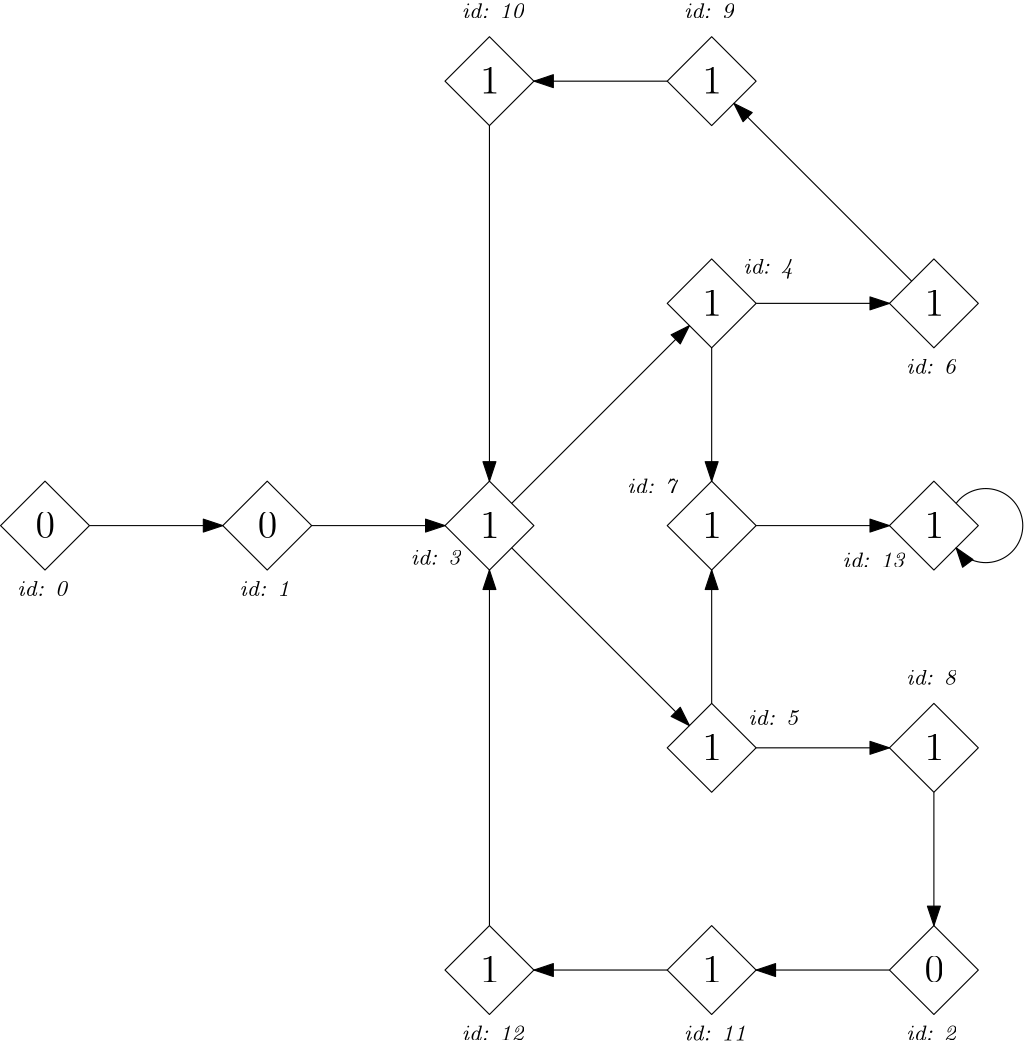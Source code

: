 <?xml version="1.0"?>
<!DOCTYPE ipe SYSTEM "ipe.dtd">
<ipe version="70206" creator="Ipe 7.2.6">
<info created="D:20170331152129" modified="D:20170331153701"/>
<ipestyle name="basic">
<symbol name="arrow/arc(spx)">
<path stroke="sym-stroke" fill="sym-stroke" pen="sym-pen">
0 0 m
-1 0.333 l
-1 -0.333 l
h
</path>
</symbol>
<symbol name="arrow/farc(spx)">
<path stroke="sym-stroke" fill="white" pen="sym-pen">
0 0 m
-1 0.333 l
-1 -0.333 l
h
</path>
</symbol>
<symbol name="arrow/ptarc(spx)">
<path stroke="sym-stroke" fill="sym-stroke" pen="sym-pen">
0 0 m
-1 0.333 l
-0.8 0 l
-1 -0.333 l
h
</path>
</symbol>
<symbol name="arrow/fptarc(spx)">
<path stroke="sym-stroke" fill="white" pen="sym-pen">
0 0 m
-1 0.333 l
-0.8 0 l
-1 -0.333 l
h
</path>
</symbol>
<symbol name="mark/circle(sx)" transformations="translations">
<path fill="sym-stroke">
0.6 0 0 0.6 0 0 e
0.4 0 0 0.4 0 0 e
</path>
</symbol>
<symbol name="mark/disk(sx)" transformations="translations">
<path fill="sym-stroke">
0.6 0 0 0.6 0 0 e
</path>
</symbol>
<symbol name="mark/fdisk(sfx)" transformations="translations">
<group>
<path fill="sym-fill">
0.5 0 0 0.5 0 0 e
</path>
<path fill="sym-stroke" fillrule="eofill">
0.6 0 0 0.6 0 0 e
0.4 0 0 0.4 0 0 e
</path>
</group>
</symbol>
<symbol name="mark/box(sx)" transformations="translations">
<path fill="sym-stroke" fillrule="eofill">
-0.6 -0.6 m
0.6 -0.6 l
0.6 0.6 l
-0.6 0.6 l
h
-0.4 -0.4 m
0.4 -0.4 l
0.4 0.4 l
-0.4 0.4 l
h
</path>
</symbol>
<symbol name="mark/square(sx)" transformations="translations">
<path fill="sym-stroke">
-0.6 -0.6 m
0.6 -0.6 l
0.6 0.6 l
-0.6 0.6 l
h
</path>
</symbol>
<symbol name="mark/fsquare(sfx)" transformations="translations">
<group>
<path fill="sym-fill">
-0.5 -0.5 m
0.5 -0.5 l
0.5 0.5 l
-0.5 0.5 l
h
</path>
<path fill="sym-stroke" fillrule="eofill">
-0.6 -0.6 m
0.6 -0.6 l
0.6 0.6 l
-0.6 0.6 l
h
-0.4 -0.4 m
0.4 -0.4 l
0.4 0.4 l
-0.4 0.4 l
h
</path>
</group>
</symbol>
<symbol name="mark/cross(sx)" transformations="translations">
<group>
<path fill="sym-stroke">
-0.43 -0.57 m
0.57 0.43 l
0.43 0.57 l
-0.57 -0.43 l
h
</path>
<path fill="sym-stroke">
-0.43 0.57 m
0.57 -0.43 l
0.43 -0.57 l
-0.57 0.43 l
h
</path>
</group>
</symbol>
<symbol name="arrow/fnormal(spx)">
<path stroke="sym-stroke" fill="white" pen="sym-pen">
0 0 m
-1 0.333 l
-1 -0.333 l
h
</path>
</symbol>
<symbol name="arrow/pointed(spx)">
<path stroke="sym-stroke" fill="sym-stroke" pen="sym-pen">
0 0 m
-1 0.333 l
-0.8 0 l
-1 -0.333 l
h
</path>
</symbol>
<symbol name="arrow/fpointed(spx)">
<path stroke="sym-stroke" fill="white" pen="sym-pen">
0 0 m
-1 0.333 l
-0.8 0 l
-1 -0.333 l
h
</path>
</symbol>
<symbol name="arrow/linear(spx)">
<path stroke="sym-stroke" pen="sym-pen">
-1 0.333 m
0 0 l
-1 -0.333 l
</path>
</symbol>
<symbol name="arrow/fdouble(spx)">
<path stroke="sym-stroke" fill="white" pen="sym-pen">
0 0 m
-1 0.333 l
-1 -0.333 l
h
-1 0 m
-2 0.333 l
-2 -0.333 l
h
</path>
</symbol>
<symbol name="arrow/double(spx)">
<path stroke="sym-stroke" fill="sym-stroke" pen="sym-pen">
0 0 m
-1 0.333 l
-1 -0.333 l
h
-1 0 m
-2 0.333 l
-2 -0.333 l
h
</path>
</symbol>
<pen name="heavier" value="0.8"/>
<pen name="fat" value="1.2"/>
<pen name="ultrafat" value="2"/>
<symbolsize name="large" value="5"/>
<symbolsize name="small" value="2"/>
<symbolsize name="tiny" value="1.1"/>
<arrowsize name="large" value="10"/>
<arrowsize name="small" value="5"/>
<arrowsize name="tiny" value="3"/>
<color name="red" value="1 0 0"/>
<color name="green" value="0 1 0"/>
<color name="blue" value="0 0 1"/>
<color name="yellow" value="1 1 0"/>
<color name="orange" value="1 0.647 0"/>
<color name="gold" value="1 0.843 0"/>
<color name="purple" value="0.627 0.125 0.941"/>
<color name="gray" value="0.745"/>
<color name="brown" value="0.647 0.165 0.165"/>
<color name="navy" value="0 0 0.502"/>
<color name="pink" value="1 0.753 0.796"/>
<color name="seagreen" value="0.18 0.545 0.341"/>
<color name="turquoise" value="0.251 0.878 0.816"/>
<color name="violet" value="0.933 0.51 0.933"/>
<color name="darkblue" value="0 0 0.545"/>
<color name="darkcyan" value="0 0.545 0.545"/>
<color name="darkgray" value="0.663"/>
<color name="darkgreen" value="0 0.392 0"/>
<color name="darkmagenta" value="0.545 0 0.545"/>
<color name="darkorange" value="1 0.549 0"/>
<color name="darkred" value="0.545 0 0"/>
<color name="lightblue" value="0.678 0.847 0.902"/>
<color name="lightcyan" value="0.878 1 1"/>
<color name="lightgray" value="0.827"/>
<color name="lightgreen" value="0.565 0.933 0.565"/>
<color name="lightyellow" value="1 1 0.878"/>
<dashstyle name="dashed" value="[4] 0"/>
<dashstyle name="dotted" value="[1 3] 0"/>
<dashstyle name="dash dotted" value="[4 2 1 2] 0"/>
<dashstyle name="dash dot dotted" value="[4 2 1 2 1 2] 0"/>
<textsize name="large" value="\large"/>
<textsize name="small" value="\small"/>
<textsize name="tiny" value="\tiny"/>
<textsize name="Large" value="\Large"/>
<textsize name="LARGE" value="\LARGE"/>
<textsize name="huge" value="\huge"/>
<textsize name="Huge" value="\Huge"/>
<textsize name="footnote" value="\footnotesize"/>
<textstyle name="center" begin="\begin{center}" end="\end{center}"/>
<textstyle name="itemize" begin="\begin{itemize}" end="\end{itemize}"/>
<textstyle name="item" begin="\begin{itemize}\item{}" end="\end{itemize}"/>
<gridsize name="4 pts" value="4"/>
<gridsize name="8 pts (~3 mm)" value="8"/>
<gridsize name="16 pts (~6 mm)" value="16"/>
<gridsize name="32 pts (~12 mm)" value="32"/>
<gridsize name="10 pts (~3.5 mm)" value="10"/>
<gridsize name="20 pts (~7 mm)" value="20"/>
<gridsize name="14 pts (~5 mm)" value="14"/>
<gridsize name="28 pts (~10 mm)" value="28"/>
<gridsize name="56 pts (~20 mm)" value="56"/>
<anglesize name="90 deg" value="90"/>
<anglesize name="60 deg" value="60"/>
<anglesize name="45 deg" value="45"/>
<anglesize name="30 deg" value="30"/>
<anglesize name="22.5 deg" value="22.5"/>
<opacity name="10%" value="0.1"/>
<opacity name="30%" value="0.3"/>
<opacity name="50%" value="0.5"/>
<opacity name="75%" value="0.75"/>
<tiling name="falling" angle="-60" step="4" width="1"/>
<tiling name="rising" angle="30" step="4" width="1"/>
</ipestyle>
<page>
<layer name="alpha"/>
<view layers="alpha" active="alpha"/>
<path layer="alpha" matrix="1 0 0 1 -112 -272" stroke="black">
208 768 m
192 752 l
208 736 l
224 752 l
h
</path>
<text matrix="1 0 0 1 18.897 -276.303" transformations="translations" pos="73.7103 751.821" stroke="black" type="label" width="7.024" height="9.245" depth="0" valign="baseline" size="Large" style="math">0</text>
<text matrix="1 0 0 1 22.017 -329.319" transformations="translations" pos="64 784" stroke="black" type="label" width="17.927" height="5.535" depth="0" valign="baseline" size="footnote">\it id: 0</text>
<path matrix="1 0 0 1 -32 -272" stroke="black">
208 768 m
192 752 l
208 736 l
224 752 l
h
</path>
<text matrix="1 0 0 1 98.897 -276.303" transformations="translations" pos="73.7103 751.821" stroke="black" type="label" width="7.024" height="9.245" depth="0" valign="baseline" size="Large" style="math">0</text>
<text matrix="1 0 0 1 102.017 -329.319" transformations="translations" pos="64 784" stroke="black" type="label" width="17.927" height="5.535" depth="0" valign="baseline" size="footnote">\it id: 1</text>
<path matrix="1 0 0 1 48 -272" stroke="black">
208 768 m
192 752 l
208 736 l
224 752 l
h
</path>
<text matrix="1 0 0 1 178.897 -276.303" transformations="translations" pos="73.7103 751.821" stroke="black" type="label" width="7.024" height="9.245" depth="0" valign="baseline" size="Large" style="math">1</text>
<text matrix="1 0 0 1 163.65 -318.053" transformations="translations" pos="64 784" stroke="black" type="label" width="17.927" height="5.535" depth="0" valign="baseline" size="footnote">\it id: 3</text>
<path stroke="black" arrow="normal/normal">
112 480 m
160 480 l
</path>
<path stroke="black" arrow="normal/normal">
192 480 m
240 480 l
</path>
<path matrix="1 0 0 1 128 -192" stroke="black">
208 768 m
192 752 l
208 736 l
224 752 l
h
</path>
<text matrix="1 0 0 1 258.897 -196.303" transformations="translations" pos="73.7103 751.821" stroke="black" type="label" width="7.024" height="9.245" depth="0" valign="baseline" size="Large" style="math">1</text>
<text matrix="1 0 0 1 283.355 -213.349" transformations="translations" pos="64 784" stroke="black" type="label" width="17.927" height="5.535" depth="1.55" valign="baseline" size="footnote">\it id: 4</text>
<path matrix="1 0 0 1 128 -352" stroke="black">
208 768 m
192 752 l
208 736 l
224 752 l
h
</path>
<text matrix="1 0 0 1 258.897 -356.303" transformations="translations" pos="73.7103 751.821" stroke="black" type="label" width="7.024" height="9.245" depth="0" valign="baseline" size="Large" style="math">1</text>
<text matrix="1 0 0 1 285.184 -375.788" transformations="translations" pos="64 784" stroke="black" type="label" width="17.927" height="5.535" depth="0" valign="baseline" size="footnote">\it id: 5</text>
<path stroke="black" arrow="normal/normal">
264 488 m
328 552 l
</path>
<path stroke="black" arrow="normal/normal">
264 472 m
328 408 l
</path>
<path matrix="1 0 0 1 128 -272" stroke="black">
208 768 m
192 752 l
208 736 l
224 752 l
h
</path>
<text matrix="1 0 0 1 258.897 -276.303" transformations="translations" pos="73.7103 751.821" stroke="black" type="label" width="7.024" height="9.245" depth="0" valign="baseline" size="Large" style="math">1</text>
<text matrix="1 0 0 1 241.6 -292.442" transformations="translations" pos="64 784" stroke="black" type="label" width="17.927" height="5.535" depth="1.55" valign="baseline" size="footnote">\it id: 7</text>
<path stroke="black" arrow="normal/normal">
336 544 m
336 496 l
</path>
<path stroke="black" arrow="normal/normal">
336 416 m
336 464 l
</path>
<path matrix="1 0 0 1 208 -192" stroke="black">
208 768 m
192 752 l
208 736 l
224 752 l
h
</path>
<text matrix="1 0 0 1 338.897 -196.303" transformations="translations" pos="73.7103 751.821" stroke="black" type="label" width="7.024" height="9.245" depth="0" valign="baseline" size="Large" style="math">1</text>
<text matrix="1 0 0 1 342.017 -249.319" transformations="translations" pos="64 784" stroke="black" type="label" width="17.927" height="5.535" depth="0" valign="baseline" size="footnote">\it id: 6</text>
<path matrix="1 0 0 1 208 -352" stroke="black">
208 768 m
192 752 l
208 736 l
224 752 l
h
</path>
<text matrix="1 0 0 1 338.897 -356.303" transformations="translations" pos="73.7103 751.821" stroke="black" type="label" width="7.024" height="9.245" depth="0" valign="baseline" size="Large" style="math">1</text>
<text matrix="1 0 0 1 342.017 -361.319" transformations="translations" pos="64 784" stroke="black" type="label" width="17.927" height="5.535" depth="0" valign="baseline" size="footnote">\it id: 8</text>
<path stroke="black" arrow="normal/normal">
352 560 m
400 560 l
</path>
<path stroke="black" arrow="normal/normal">
352 400 m
400 400 l
</path>
<path matrix="1 0 0 1 208 -272" stroke="black">
208 768 m
192 752 l
208 736 l
224 752 l
h
</path>
<text matrix="1 0 0 1 338.897 -276.303" transformations="translations" pos="73.7103 751.821" stroke="black" type="label" width="7.024" height="9.245" depth="0" valign="baseline" size="Large" style="math">1</text>
<text matrix="1 0 0 1 319.137 -319.062" transformations="translations" pos="64 784" stroke="black" type="label" width="22.3" height="5.535" depth="0" valign="baseline" size="footnote">\it id: 13</text>
<path stroke="black" arrow="normal/normal">
352 480 m
400 480 l
</path>
<path stroke="black" arrow="normal/normal">
424 488 m
13.3333 0 0 -13.3333 434.667 480 424 472 a
</path>
<path matrix="1 0 0 1 128 -112" stroke="black">
208 768 m
192 752 l
208 736 l
224 752 l
h
</path>
<text matrix="1 0 0 1 258.897 -116.303" transformations="translations" pos="73.7103 751.821" stroke="black" type="label" width="7.024" height="9.245" depth="0" valign="baseline" size="Large" style="math">1</text>
<text matrix="1 0 0 1 262.017 -121.319" transformations="translations" pos="64 784" stroke="black" type="label" width="17.927" height="5.535" depth="0" valign="baseline" size="footnote">\it id: 9</text>
<path matrix="1 0 0 1 208 -432" stroke="black">
208 768 m
192 752 l
208 736 l
224 752 l
h
</path>
<text matrix="1 0 0 1 338.897 -436.303" transformations="translations" pos="73.7103 751.821" stroke="black" type="label" width="7.024" height="9.245" depth="0" valign="baseline" size="Large" style="math">0</text>
<text matrix="1 0 0 1 342.017 -489.319" transformations="translations" pos="64 784" stroke="black" type="label" width="17.927" height="5.535" depth="0" valign="baseline" size="footnote">\it id: 2</text>
<path matrix="1 0 0 1 128 -432" stroke="black">
208 768 m
192 752 l
208 736 l
224 752 l
h
</path>
<text matrix="1 0 0 1 258.897 -436.303" transformations="translations" pos="73.7103 751.821" stroke="black" type="label" width="7.024" height="9.245" depth="0" valign="baseline" size="Large" style="math">1</text>
<text matrix="1 0 0 1 262.017 -489.319" transformations="translations" pos="64 784" stroke="black" type="label" width="22.3" height="5.535" depth="0" valign="baseline" size="footnote">\it id: 11</text>
<path matrix="1 0 0 1 48 -432" stroke="black">
208 768 m
192 752 l
208 736 l
224 752 l
h
</path>
<text matrix="1 0 0 1 178.897 -436.303" transformations="translations" pos="73.7103 751.821" stroke="black" type="label" width="7.024" height="9.245" depth="0" valign="baseline" size="Large" style="math">1</text>
<text matrix="1 0 0 1 182.017 -489.319" transformations="translations" pos="64 784" stroke="black" type="label" width="22.3" height="5.535" depth="0" valign="baseline" size="footnote">\it id: 12</text>
<path stroke="black" arrow="normal/normal">
256 336 m
256 464 l
</path>
<path stroke="black" arrow="normal/normal">
320 320 m
272 320 l
</path>
<path matrix="1 0 0 1 48 -112" stroke="black">
208 768 m
192 752 l
208 736 l
224 752 l
h
</path>
<text matrix="1 0 0 1 178.897 -116.303" transformations="translations" pos="73.7103 751.821" stroke="black" type="label" width="7.024" height="9.245" depth="0" valign="baseline" size="Large" style="math">1</text>
<text matrix="1 0 0 1 182.017 -121.319" transformations="translations" pos="64 784" stroke="black" type="label" width="22.3" height="5.535" depth="0" valign="baseline" size="footnote">\it id: 10</text>
<path matrix="1 0 0 1 -80 0" stroke="black" arrow="normal/normal">
400 640 m
352 640 l
</path>
<path stroke="black" arrow="normal/normal">
416 384 m
416 336 l
</path>
<path stroke="black" arrow="normal/normal">
400 320 m
352 320 l
</path>
<path stroke="black" arrow="normal/normal">
256 624 m
256 496 l
</path>
<path stroke="black" arrow="normal/normal">
408 568 m
344 632 l
</path>
</page>
</ipe>

